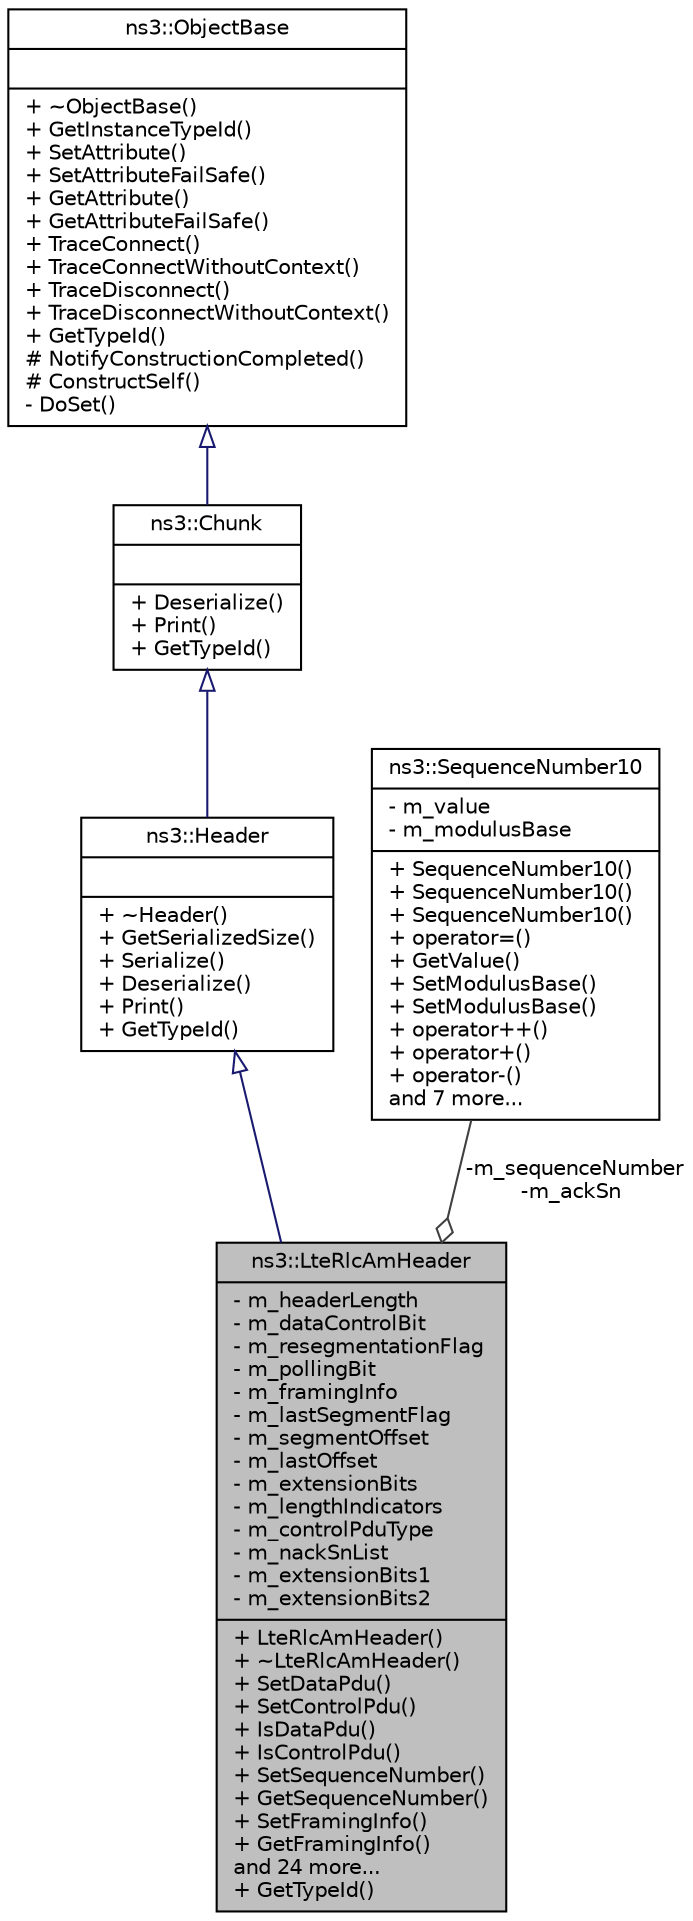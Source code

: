 digraph "ns3::LteRlcAmHeader"
{
  edge [fontname="Helvetica",fontsize="10",labelfontname="Helvetica",labelfontsize="10"];
  node [fontname="Helvetica",fontsize="10",shape=record];
  Node1 [label="{ns3::LteRlcAmHeader\n|- m_headerLength\l- m_dataControlBit\l- m_resegmentationFlag\l- m_pollingBit\l- m_framingInfo\l- m_lastSegmentFlag\l- m_segmentOffset\l- m_lastOffset\l- m_extensionBits\l- m_lengthIndicators\l- m_controlPduType\l- m_nackSnList\l- m_extensionBits1\l- m_extensionBits2\l|+ LteRlcAmHeader()\l+ ~LteRlcAmHeader()\l+ SetDataPdu()\l+ SetControlPdu()\l+ IsDataPdu()\l+ IsControlPdu()\l+ SetSequenceNumber()\l+ GetSequenceNumber()\l+ SetFramingInfo()\l+ GetFramingInfo()\land 24 more...\l+ GetTypeId()\l}",height=0.2,width=0.4,color="black", fillcolor="grey75", style="filled", fontcolor="black"];
  Node2 -> Node1 [dir="back",color="midnightblue",fontsize="10",style="solid",arrowtail="onormal"];
  Node2 [label="{ns3::Header\n||+ ~Header()\l+ GetSerializedSize()\l+ Serialize()\l+ Deserialize()\l+ Print()\l+ GetTypeId()\l}",height=0.2,width=0.4,color="black", fillcolor="white", style="filled",URL="$d6/dae/classns3_1_1Header.html",tooltip="Protocol header serialization and deserialization. "];
  Node3 -> Node2 [dir="back",color="midnightblue",fontsize="10",style="solid",arrowtail="onormal"];
  Node3 [label="{ns3::Chunk\n||+ Deserialize()\l+ Print()\l+ GetTypeId()\l}",height=0.2,width=0.4,color="black", fillcolor="white", style="filled",URL="$d7/d9b/classns3_1_1Chunk.html",tooltip="abstract base class for ns3::Header and ns3::Trailer "];
  Node4 -> Node3 [dir="back",color="midnightblue",fontsize="10",style="solid",arrowtail="onormal"];
  Node4 [label="{ns3::ObjectBase\n||+ ~ObjectBase()\l+ GetInstanceTypeId()\l+ SetAttribute()\l+ SetAttributeFailSafe()\l+ GetAttribute()\l+ GetAttributeFailSafe()\l+ TraceConnect()\l+ TraceConnectWithoutContext()\l+ TraceDisconnect()\l+ TraceDisconnectWithoutContext()\l+ GetTypeId()\l# NotifyConstructionCompleted()\l# ConstructSelf()\l- DoSet()\l}",height=0.2,width=0.4,color="black", fillcolor="white", style="filled",URL="$d2/dac/classns3_1_1ObjectBase.html",tooltip="Anchor the ns-3 type and attribute system. "];
  Node5 -> Node1 [color="grey25",fontsize="10",style="solid",label=" -m_sequenceNumber\n-m_ackSn" ,arrowhead="odiamond"];
  Node5 [label="{ns3::SequenceNumber10\n|- m_value\l- m_modulusBase\l|+ SequenceNumber10()\l+ SequenceNumber10()\l+ SequenceNumber10()\l+ operator=()\l+ GetValue()\l+ SetModulusBase()\l+ SetModulusBase()\l+ operator++()\l+ operator+()\l+ operator-()\land 7 more...\l}",height=0.2,width=0.4,color="black", fillcolor="white", style="filled",URL="$d1/d38/classns3_1_1SequenceNumber10.html"];
}
